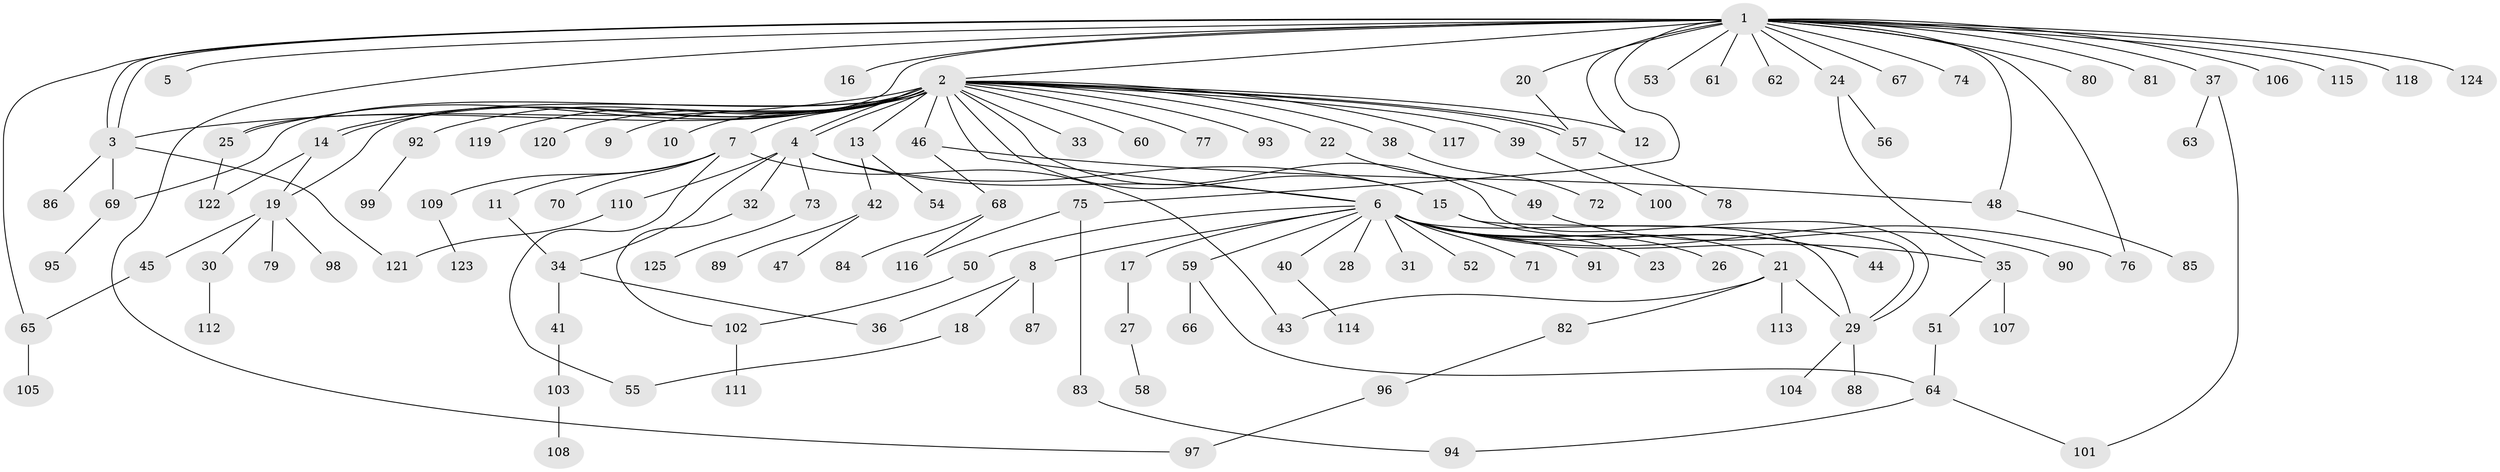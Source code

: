// coarse degree distribution, {25: 0.010101010101010102, 31: 0.010101010101010102, 5: 0.030303030303030304, 8: 0.010101010101010102, 1: 0.5353535353535354, 21: 0.010101010101010102, 6: 0.020202020202020204, 2: 0.23232323232323232, 4: 0.050505050505050504, 3: 0.09090909090909091}
// Generated by graph-tools (version 1.1) at 2025/51/02/27/25 19:51:59]
// undirected, 125 vertices, 156 edges
graph export_dot {
graph [start="1"]
  node [color=gray90,style=filled];
  1;
  2;
  3;
  4;
  5;
  6;
  7;
  8;
  9;
  10;
  11;
  12;
  13;
  14;
  15;
  16;
  17;
  18;
  19;
  20;
  21;
  22;
  23;
  24;
  25;
  26;
  27;
  28;
  29;
  30;
  31;
  32;
  33;
  34;
  35;
  36;
  37;
  38;
  39;
  40;
  41;
  42;
  43;
  44;
  45;
  46;
  47;
  48;
  49;
  50;
  51;
  52;
  53;
  54;
  55;
  56;
  57;
  58;
  59;
  60;
  61;
  62;
  63;
  64;
  65;
  66;
  67;
  68;
  69;
  70;
  71;
  72;
  73;
  74;
  75;
  76;
  77;
  78;
  79;
  80;
  81;
  82;
  83;
  84;
  85;
  86;
  87;
  88;
  89;
  90;
  91;
  92;
  93;
  94;
  95;
  96;
  97;
  98;
  99;
  100;
  101;
  102;
  103;
  104;
  105;
  106;
  107;
  108;
  109;
  110;
  111;
  112;
  113;
  114;
  115;
  116;
  117;
  118;
  119;
  120;
  121;
  122;
  123;
  124;
  125;
  1 -- 2;
  1 -- 3;
  1 -- 3;
  1 -- 5;
  1 -- 12;
  1 -- 16;
  1 -- 20;
  1 -- 24;
  1 -- 25;
  1 -- 37;
  1 -- 48;
  1 -- 53;
  1 -- 61;
  1 -- 62;
  1 -- 65;
  1 -- 67;
  1 -- 74;
  1 -- 75;
  1 -- 76;
  1 -- 80;
  1 -- 81;
  1 -- 97;
  1 -- 106;
  1 -- 115;
  1 -- 118;
  1 -- 124;
  2 -- 3;
  2 -- 4;
  2 -- 4;
  2 -- 6;
  2 -- 7;
  2 -- 9;
  2 -- 10;
  2 -- 12;
  2 -- 13;
  2 -- 14;
  2 -- 14;
  2 -- 15;
  2 -- 19;
  2 -- 22;
  2 -- 25;
  2 -- 29;
  2 -- 33;
  2 -- 38;
  2 -- 39;
  2 -- 46;
  2 -- 57;
  2 -- 57;
  2 -- 60;
  2 -- 69;
  2 -- 77;
  2 -- 92;
  2 -- 93;
  2 -- 117;
  2 -- 119;
  2 -- 120;
  3 -- 69;
  3 -- 86;
  3 -- 121;
  4 -- 6;
  4 -- 15;
  4 -- 32;
  4 -- 34;
  4 -- 73;
  4 -- 110;
  6 -- 8;
  6 -- 17;
  6 -- 21;
  6 -- 23;
  6 -- 26;
  6 -- 28;
  6 -- 29;
  6 -- 31;
  6 -- 35;
  6 -- 40;
  6 -- 44;
  6 -- 50;
  6 -- 52;
  6 -- 59;
  6 -- 71;
  6 -- 76;
  6 -- 91;
  7 -- 11;
  7 -- 43;
  7 -- 55;
  7 -- 70;
  7 -- 109;
  8 -- 18;
  8 -- 36;
  8 -- 87;
  11 -- 34;
  13 -- 42;
  13 -- 54;
  14 -- 19;
  14 -- 122;
  15 -- 29;
  15 -- 44;
  17 -- 27;
  18 -- 55;
  19 -- 30;
  19 -- 45;
  19 -- 79;
  19 -- 98;
  20 -- 57;
  21 -- 29;
  21 -- 43;
  21 -- 82;
  21 -- 113;
  22 -- 49;
  24 -- 35;
  24 -- 56;
  25 -- 122;
  27 -- 58;
  29 -- 88;
  29 -- 104;
  30 -- 112;
  32 -- 102;
  34 -- 36;
  34 -- 41;
  35 -- 51;
  35 -- 107;
  37 -- 63;
  37 -- 101;
  38 -- 72;
  39 -- 100;
  40 -- 114;
  41 -- 103;
  42 -- 47;
  42 -- 89;
  45 -- 65;
  46 -- 48;
  46 -- 68;
  48 -- 85;
  49 -- 90;
  50 -- 102;
  51 -- 64;
  57 -- 78;
  59 -- 64;
  59 -- 66;
  64 -- 94;
  64 -- 101;
  65 -- 105;
  68 -- 84;
  68 -- 116;
  69 -- 95;
  73 -- 125;
  75 -- 83;
  75 -- 116;
  82 -- 96;
  83 -- 94;
  92 -- 99;
  96 -- 97;
  102 -- 111;
  103 -- 108;
  109 -- 123;
  110 -- 121;
}
